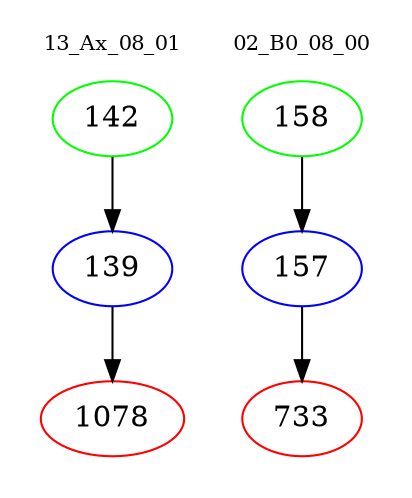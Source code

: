 digraph{
subgraph cluster_0 {
color = white
label = "13_Ax_08_01";
fontsize=10;
T0_142 [label="142", color="green"]
T0_142 -> T0_139 [color="black"]
T0_139 [label="139", color="blue"]
T0_139 -> T0_1078 [color="black"]
T0_1078 [label="1078", color="red"]
}
subgraph cluster_1 {
color = white
label = "02_B0_08_00";
fontsize=10;
T1_158 [label="158", color="green"]
T1_158 -> T1_157 [color="black"]
T1_157 [label="157", color="blue"]
T1_157 -> T1_733 [color="black"]
T1_733 [label="733", color="red"]
}
}
